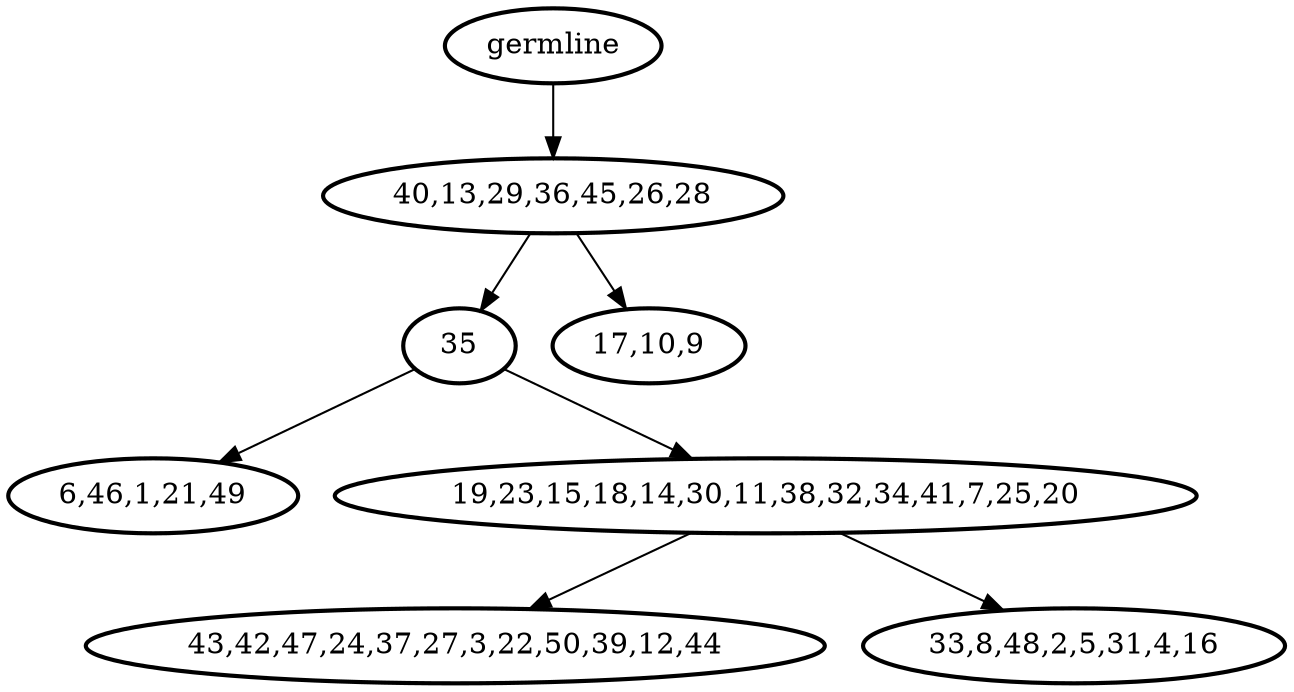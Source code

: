 digraph phylogeny {
	node [penwidth=2];
	"0" [label="germline"];
	"0" -> "1";
	"1" [label="40,13,29,36,45,26,28"];
	"1" -> "8";
	"8" [label="35"];
	"8" -> "9";
	"9" [label="6,46,1,21,49"];
	"8" -> "14";
	"14" [label="19,23,15,18,14,30,11,38,32,34,41,7,25,20"];
	"14" -> "28";
	"28" [label="43,42,47,24,37,27,3,22,50,39,12,44"];
	"14" -> "40";
	"40" [label="33,8,48,2,5,31,4,16"];
	"1" -> "48";
	"48" [label="17,10,9"];
}

